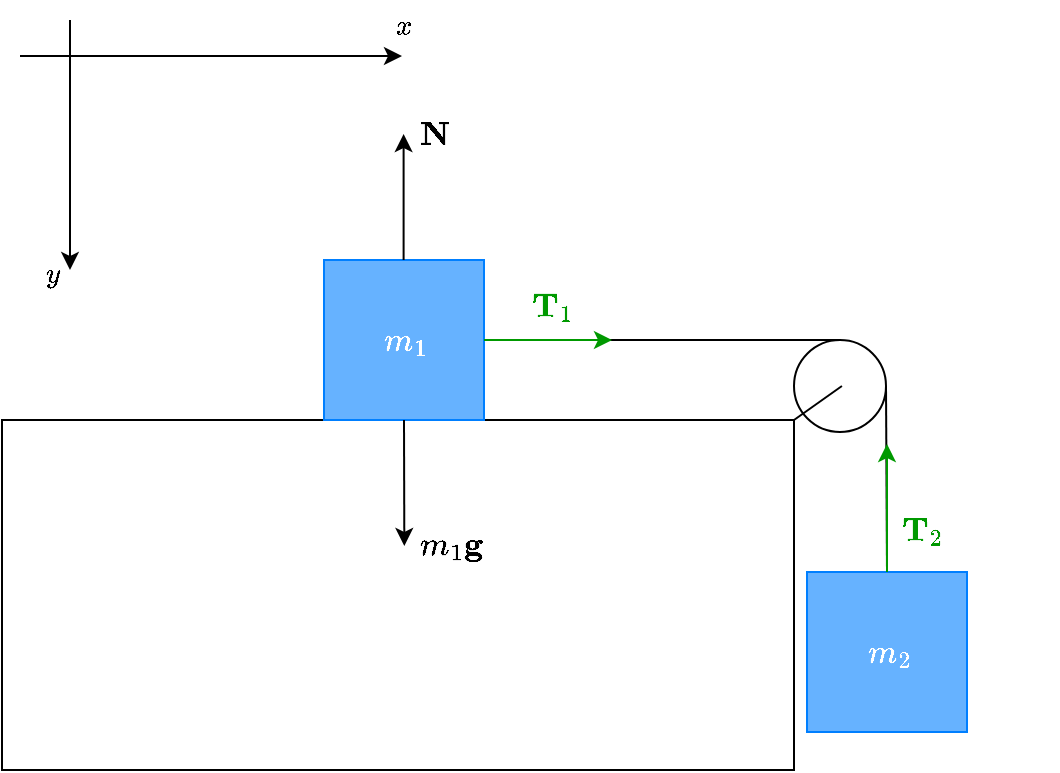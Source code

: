 <mxfile version="26.2.2">
  <diagram name="Pagina-1" id="XIp6qR90M1ysM-pOSHGQ">
    <mxGraphModel dx="1190" dy="701" grid="0" gridSize="10" guides="1" tooltips="1" connect="1" arrows="1" fold="1" page="1" pageScale="1" pageWidth="827" pageHeight="1169" math="1" shadow="0">
      <root>
        <mxCell id="0" />
        <mxCell id="1" parent="0" />
        <mxCell id="MS1ji1xKhN5Ims1BzpZ5-2" value="" style="rounded=0;whiteSpace=wrap;html=1;" parent="1" vertex="1">
          <mxGeometry x="159" y="305" width="396" height="175" as="geometry" />
        </mxCell>
        <mxCell id="MS1ji1xKhN5Ims1BzpZ5-3" value="" style="whiteSpace=wrap;html=1;aspect=fixed;strokeColor=#007FFF;fillColor=#66B2FF;" parent="1" vertex="1">
          <mxGeometry x="320" y="225" width="80" height="80" as="geometry" />
        </mxCell>
        <mxCell id="MS1ji1xKhN5Ims1BzpZ5-4" value="" style="whiteSpace=wrap;html=1;aspect=fixed;strokeColor=#007FFF;fillColor=#66B2FF;" parent="1" vertex="1">
          <mxGeometry x="561.5" y="381" width="80" height="80" as="geometry" />
        </mxCell>
        <mxCell id="MS1ji1xKhN5Ims1BzpZ5-5" value="" style="endArrow=none;html=1;rounded=0;exitX=1;exitY=0;exitDx=0;exitDy=0;entryX=0.521;entryY=0.5;entryDx=0;entryDy=0;entryPerimeter=0;" parent="1" source="MS1ji1xKhN5Ims1BzpZ5-2" target="MS1ji1xKhN5Ims1BzpZ5-6" edge="1">
          <mxGeometry width="50" height="50" relative="1" as="geometry">
            <mxPoint x="488" y="372" as="sourcePoint" />
            <mxPoint x="538" y="322" as="targetPoint" />
          </mxGeometry>
        </mxCell>
        <mxCell id="MS1ji1xKhN5Ims1BzpZ5-6" value="" style="ellipse;whiteSpace=wrap;html=1;aspect=fixed;fillColor=none;" parent="1" vertex="1">
          <mxGeometry x="555" y="265" width="46" height="46" as="geometry" />
        </mxCell>
        <mxCell id="MS1ji1xKhN5Ims1BzpZ5-7" value="" style="endArrow=none;html=1;rounded=0;exitX=1;exitY=0.5;exitDx=0;exitDy=0;entryX=0.5;entryY=0;entryDx=0;entryDy=0;" parent="1" source="MS1ji1xKhN5Ims1BzpZ5-3" target="MS1ji1xKhN5Ims1BzpZ5-6" edge="1">
          <mxGeometry width="50" height="50" relative="1" as="geometry">
            <mxPoint x="424" y="263" as="sourcePoint" />
            <mxPoint x="474" y="213" as="targetPoint" />
          </mxGeometry>
        </mxCell>
        <mxCell id="MS1ji1xKhN5Ims1BzpZ5-8" value="" style="endArrow=none;html=1;rounded=0;exitX=0.5;exitY=0;exitDx=0;exitDy=0;entryX=1;entryY=0.5;entryDx=0;entryDy=0;" parent="1" source="MS1ji1xKhN5Ims1BzpZ5-4" target="MS1ji1xKhN5Ims1BzpZ5-6" edge="1">
          <mxGeometry width="50" height="50" relative="1" as="geometry">
            <mxPoint x="639" y="343" as="sourcePoint" />
            <mxPoint x="689" y="293" as="targetPoint" />
          </mxGeometry>
        </mxCell>
        <mxCell id="MS1ji1xKhN5Ims1BzpZ5-9" value="\(\textcolor{white}{m_1}\)" style="text;html=1;align=center;verticalAlign=middle;resizable=0;points=[];autosize=1;strokeColor=none;fillColor=none;fontSize=14;" parent="1" vertex="1">
          <mxGeometry x="274.5" y="250.5" width="171" height="29" as="geometry" />
        </mxCell>
        <mxCell id="MS1ji1xKhN5Ims1BzpZ5-10" value="\(\textcolor{white}{m_2}\)" style="text;html=1;align=center;verticalAlign=middle;resizable=0;points=[];autosize=1;strokeColor=none;fillColor=none;fontSize=14;" parent="1" vertex="1">
          <mxGeometry x="516" y="406.5" width="171" height="29" as="geometry" />
        </mxCell>
        <mxCell id="MS1ji1xKhN5Ims1BzpZ5-14" value="" style="endArrow=classic;html=1;rounded=0;exitX=0.5;exitY=1;exitDx=0;exitDy=0;entryX=0.508;entryY=0.36;entryDx=0;entryDy=0;entryPerimeter=0;" parent="1" source="MS1ji1xKhN5Ims1BzpZ5-3" target="MS1ji1xKhN5Ims1BzpZ5-2" edge="1">
          <mxGeometry width="50" height="50" relative="1" as="geometry">
            <mxPoint x="360.4" y="276" as="sourcePoint" />
            <mxPoint x="310.4" y="326" as="targetPoint" />
          </mxGeometry>
        </mxCell>
        <mxCell id="MS1ji1xKhN5Ims1BzpZ5-16" value="" style="endArrow=classic;html=1;rounded=0;exitX=0.5;exitY=1;exitDx=0;exitDy=0;entryX=0.508;entryY=0.36;entryDx=0;entryDy=0;entryPerimeter=0;" parent="1" edge="1">
          <mxGeometry width="50" height="50" relative="1" as="geometry">
            <mxPoint x="359.8" y="225" as="sourcePoint" />
            <mxPoint x="359.8" y="162" as="targetPoint" />
          </mxGeometry>
        </mxCell>
        <mxCell id="MS1ji1xKhN5Ims1BzpZ5-17" value="\(\mathbf{N}\)" style="text;html=1;align=center;verticalAlign=middle;resizable=0;points=[];autosize=1;strokeColor=none;fillColor=none;fontSize=14;" parent="1" vertex="1">
          <mxGeometry x="324" y="147" width="101" height="29" as="geometry" />
        </mxCell>
        <mxCell id="MS1ji1xKhN5Ims1BzpZ5-18" value="\(m_1\mathbf{g}\)" style="text;html=1;align=center;verticalAlign=middle;resizable=0;points=[];autosize=1;strokeColor=none;fillColor=none;fontSize=14;" parent="1" vertex="1">
          <mxGeometry x="320" y="352.5" width="126" height="29" as="geometry" />
        </mxCell>
        <mxCell id="MS1ji1xKhN5Ims1BzpZ5-19" value="" style="endArrow=classic;html=1;rounded=0;exitX=1;exitY=0.5;exitDx=0;exitDy=0;strokeColor=#009900;" parent="1" source="MS1ji1xKhN5Ims1BzpZ5-3" edge="1">
          <mxGeometry width="50" height="50" relative="1" as="geometry">
            <mxPoint x="451" y="241" as="sourcePoint" />
            <mxPoint x="464" y="265" as="targetPoint" />
          </mxGeometry>
        </mxCell>
        <mxCell id="MS1ji1xKhN5Ims1BzpZ5-20" value="\(\mathbf{T}_1\)" style="text;html=1;align=center;verticalAlign=middle;resizable=0;points=[];autosize=1;strokeColor=none;fillColor=none;fontSize=14;fontColor=#009900;" parent="1" vertex="1">
          <mxGeometry x="376" y="233" width="115" height="29" as="geometry" />
        </mxCell>
        <mxCell id="MS1ji1xKhN5Ims1BzpZ5-21" value="" style="endArrow=classic;html=1;rounded=0;exitX=1;exitY=0.5;exitDx=0;exitDy=0;strokeColor=#009900;" parent="1" edge="1">
          <mxGeometry width="50" height="50" relative="1" as="geometry">
            <mxPoint x="601.5" y="381" as="sourcePoint" />
            <mxPoint x="601.5" y="317" as="targetPoint" />
          </mxGeometry>
        </mxCell>
        <mxCell id="MS1ji1xKhN5Ims1BzpZ5-22" value="\(\mathbf{T}_2\)" style="text;html=1;align=center;verticalAlign=middle;resizable=0;points=[];autosize=1;strokeColor=none;fillColor=none;fontSize=14;fontColor=#009900;" parent="1" vertex="1">
          <mxGeometry x="561.5" y="345" width="115" height="29" as="geometry" />
        </mxCell>
        <mxCell id="MS1ji1xKhN5Ims1BzpZ5-23" value="" style="endArrow=classic;html=1;rounded=0;" parent="1" edge="1">
          <mxGeometry width="50" height="50" relative="1" as="geometry">
            <mxPoint x="168" y="123" as="sourcePoint" />
            <mxPoint x="359" y="123" as="targetPoint" />
          </mxGeometry>
        </mxCell>
        <mxCell id="MS1ji1xKhN5Ims1BzpZ5-24" value="" style="endArrow=classic;html=1;rounded=0;" parent="1" edge="1">
          <mxGeometry width="50" height="50" relative="1" as="geometry">
            <mxPoint x="193" y="105" as="sourcePoint" />
            <mxPoint x="193" y="230" as="targetPoint" />
          </mxGeometry>
        </mxCell>
        <mxCell id="MS1ji1xKhN5Ims1BzpZ5-25" value="\(x\)" style="text;html=1;align=center;verticalAlign=middle;resizable=0;points=[];autosize=1;strokeColor=none;fillColor=none;" parent="1" vertex="1">
          <mxGeometry x="340.5" y="95" width="39" height="26" as="geometry" />
        </mxCell>
        <mxCell id="MS1ji1xKhN5Ims1BzpZ5-26" value="\(y\)" style="text;html=1;align=center;verticalAlign=middle;resizable=0;points=[];autosize=1;strokeColor=none;fillColor=none;" parent="1" vertex="1">
          <mxGeometry x="164" y="219" width="39" height="26" as="geometry" />
        </mxCell>
      </root>
    </mxGraphModel>
  </diagram>
</mxfile>
